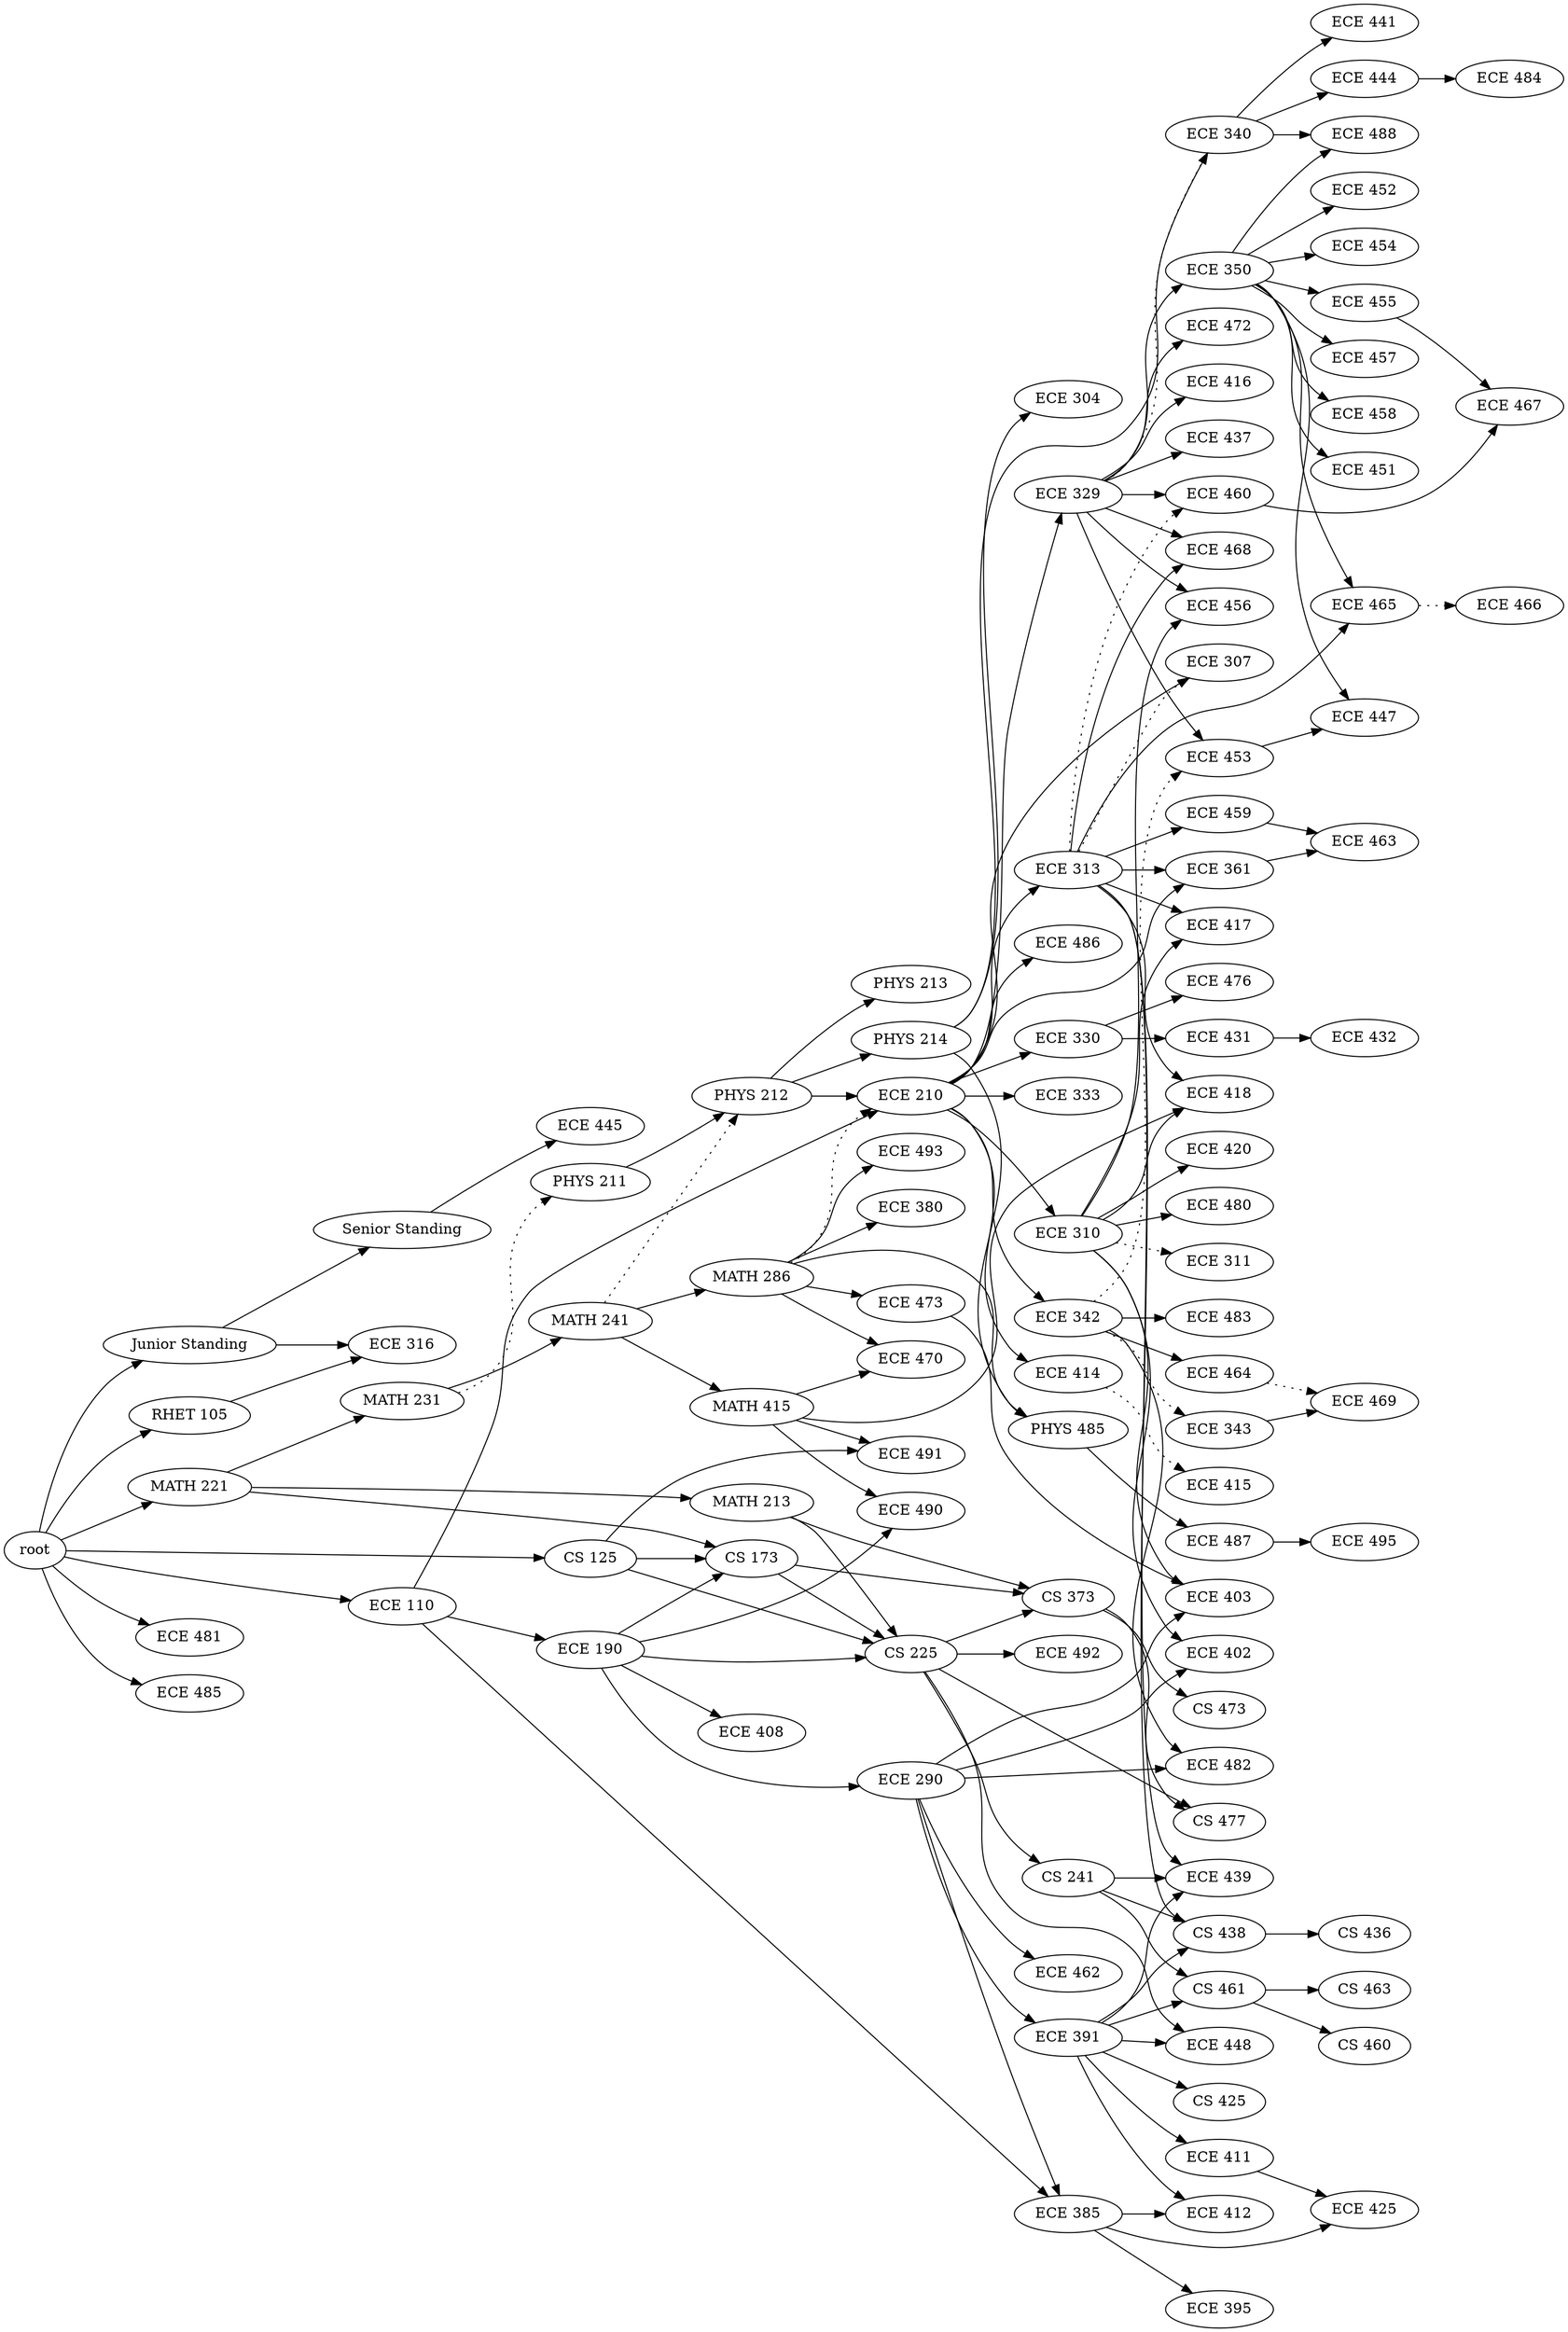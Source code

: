 digraph {
    rankdir=LR;

    a0 [ label="Senior Standing" ];
    a1 [ label="Junior Standing" ];
    a2 [ label="MATH 221" ];
    a3 [ label="MATH 231" ];
    a4 [ label="MATH 241" ];
    a5 [ label="MATH 286" ];
    a6 [ label="PHYS 211" ];
    a7 [ label="PHYS 212" ];
    a8 [ label="PHYS 213" ];
    a9 [ label="PHYS 214" ];
    a10 [ label="ECE 110" ];
    a11 [ label="ECE 190" ];
    a12 [ label="ECE 210" ];
    a13 [ label="ECE 290" ];
    a14 [ label="ECE 329" ];
    a15 [ label="ECE 340" ];
    a16 [ label="RHET 105" ];
    a17 [ label="ECE 304" ];
    a18 [ label="ECE 307" ];
    a19 [ label="ECE 310" ];
    a20 [ label="ECE 311" ];
    a21 [ label="ECE 313" ];
    a22 [ label="ECE 316" ];
    a23 [ label="ECE 330" ];
    a24 [ label="ECE 333" ];
    a25 [ label="ECE 342" ];
    a26 [ label="ECE 343" ];
    a27 [ label="ECE 350" ];
    a28 [ label="ECE 361" ];
    a29 [ label="ECE 380" ];
    a30 [ label="ECE 385" ];
    a31 [ label="ECE 391" ];
    a32 [ label="ECE 395" ];
    a33 [ label="ECE 402" ];
    a34 [ label="ECE 403" ];
    a35 [ label="ECE 408" ];
    a36 [ label="ECE 411" ];
    a37 [ label="ECE 412" ];
    a38 [ label="ECE 414" ];
    a39 [ label="ECE 415" ];
    a40 [ label="ECE 416" ];
    a41 [ label="ECE 417" ];
    a42 [ label="ECE 418" ];
    a43 [ label="CS 460" ];
    a44 [ label="ECE 420" ];
    a45 [ label="CS 461" ];
    a46 [ label="CS 463" ];
    a47 [ label="ECE 425" ];
    a48 [ label="CS 425" ];
    a49 [ label="ECE 431" ];
    a50 [ label="ECE 432" ];
    a51 [ label="CS 436" ];
    a52 [ label="ECE 437" ];
    a53 [ label="CS 438" ];
    a54 [ label="ECE 439" ];
    a55 [ label="ECE 441" ];
    a56 [ label="ECE 444" ];
    a57 [ label="ECE 445" ];
    a58 [ label="ECE 447" ];
    a59 [ label="ECE 448" ];
    a60 [ label="ECE 451" ];
    a61 [ label="ECE 452" ];
    a62 [ label="ECE 453" ];
    a63 [ label="ECE 454" ];
    a64 [ label="ECE 455" ];
    a65 [ label="ECE 456" ];
    a66 [ label="ECE 457" ];
    a67 [ label="ECE 458" ];
    a68 [ label="ECE 459" ];
    a69 [ label="ECE 460" ];
    a70 [ label="CS 173" ];
    a71 [ label="CS 125" ];
    a72 [ label="CS 225" ];
    a73 [ label="MATH 213" ];
    a74 [ label="MATH 415" ];
    a75 [ label="ECE 462" ];
    a76 [ label="ECE 463" ];
    a77 [ label="ECE 464" ];
    a78 [ label="ECE 465" ];
    a79 [ label="ECE 466" ];
    a80 [ label="ECE 467" ];
    a81 [ label="ECE 468" ];
    a82 [ label="ECE 469" ];
    a83 [ label="ECE 470" ];
    a84 [ label="ECE 472" ];
    a85 [ label="ECE 473" ];
    a86 [ label="ECE 476" ];
    a87 [ label="CS 477" ];
    a88 [ label="ECE 480" ];
    a89 [ label="ECE 481" ];
    a90 [ label="ECE 482" ];
    a91 [ label="ECE 483" ];
    a92 [ label="ECE 484" ];
    a93 [ label="ECE 485" ];
    a94 [ label="ECE 486" ];
    a95 [ label="ECE 487" ];
    a96 [ label="ECE 488" ];
    a97 [ label="ECE 490" ];
    a98 [ label="ECE 491" ];
    a99 [ label="ECE 492" ];
    a100 [ label="ECE 493" ];
    a101 [ label="ECE 495" ];
    a102 [ label="CS 373" ];
    a103 [ label="CS 473" ];
    a104 [ label="CS 241" ];
    a105 [ label="PHYS 485" ];
    a1 -> a0;
    a2 -> a3;
    a3 -> a4;
    a4 -> a5;
    a6 -> a7;
    a7 -> a8;
    a7 -> a9;
    a10 -> a11;
    a10 -> a12;
    a7 -> a12;
    a11 -> a13;
    a12 -> a14;
    a9 -> a15;
    a9 -> a17;
    a12 -> a18;
    a12 -> a19;
    a12 -> a21;
    a16 -> a22;
    a1 -> a22;
    a12 -> a23;
    a12 -> a24;
    a12 -> a25;
    a14 -> a27;
    a12 -> a28;
    a21 -> a28;
    a5 -> a29;
    a13 -> a30;
    a10 -> a30;
    a13 -> a31;
    a30 -> a32;
    a13 -> a33;
    a19 -> a33;
    a13 -> a34;
    a19 -> a34;
    a85 -> a34;
    a11 -> a35;
    a31 -> a36;
    a30 -> a37;
    a31 -> a37;
    a12 -> a38;
    a14 -> a40;
    a19 -> a41;
    a21 -> a41;
    a19 -> a42;
    a74 -> a42;
    a21 -> a42;
    a45 -> a43;
    a19 -> a44;
    a31 -> a45;
    a104 -> a45;
    a45 -> a46;
    a30 -> a47;
    a36 -> a47;
    a31 -> a48;
    a23 -> a49;
    a49 -> a50;
    a53 -> a51;
    a14 -> a52;
    a31 -> a53;
    a21 -> a53;
    a104 -> a53;
    a31 -> a54;
    a21 -> a54;
    a104 -> a54;
    a15 -> a55;
    a15 -> a56;
    a0 -> a57;
    a27 -> a58;
    a62 -> a58;
    a31 -> a59;
    a72 -> a59;
    a27 -> a60;
    a27 -> a61;
    a14 -> a62;
    a27 -> a63;
    a27 -> a64;
    a14 -> a65;
    a19 -> a65;
    a27 -> a66;
    a27 -> a67;
    a21 -> a68;
    a14 -> a69;
    a71 -> a70;
    a11 -> a70;
    a2 -> a70;
    a11 -> a72;
    a70 -> a72;
    a73 -> a72;
    a71 -> a72;
    a2 -> a73;
    a4 -> a74;
    a13 -> a75;
    a28 -> a76;
    a68 -> a76;
    a25 -> a77;
    a21 -> a78;
    a27 -> a78;
    a64 -> a80;
    a69 -> a80;
    a14 -> a81;
    a21 -> a81;
    a26 -> a82;
    a5 -> a83;
    a74 -> a83;
    a14 -> a84;
    a5 -> a85;
    a23 -> a86;
    a72 -> a87;
    a102 -> a87;
    a19 -> a88;
    a13 -> a90;
    a25 -> a90;
    a25 -> a91;
    a56 -> a92;
    a12 -> a94;
    a105 -> a95;
    a15 -> a96;
    a27 -> a96;
    a11 -> a97;
    a74 -> a97;
    a71 -> a98;
    a74 -> a98;
    a72 -> a99;
    a5 -> a100;
    a95 -> a101;
    a72 -> a102;
    a70 -> a102;
    a73 -> a102;
    a102 -> a103;
    a72 -> a104;
    a5 -> a105;
    a9 -> a105;
    a3 -> a6 [style=dotted];
    a4 -> a7 [style=dotted];
    a5 -> a12 [style=dotted];
    a14 -> a15 [style=dotted];
    a21 -> a18 [style=dotted];
    a19 -> a20 [style=dotted];
    a25 -> a26 [style=dotted];
    a38 -> a39 [style=dotted];
    a25 -> a62 [style=dotted];
    a21 -> a69 [style=dotted];
    a78 -> a79 [style=dotted];
    a77 -> a82 [style=dotted];
    root -> a1;
    root -> a2;
    root -> a10;
    root -> a16;
    root -> a71;
    root -> a89;
    root -> a93;
}
